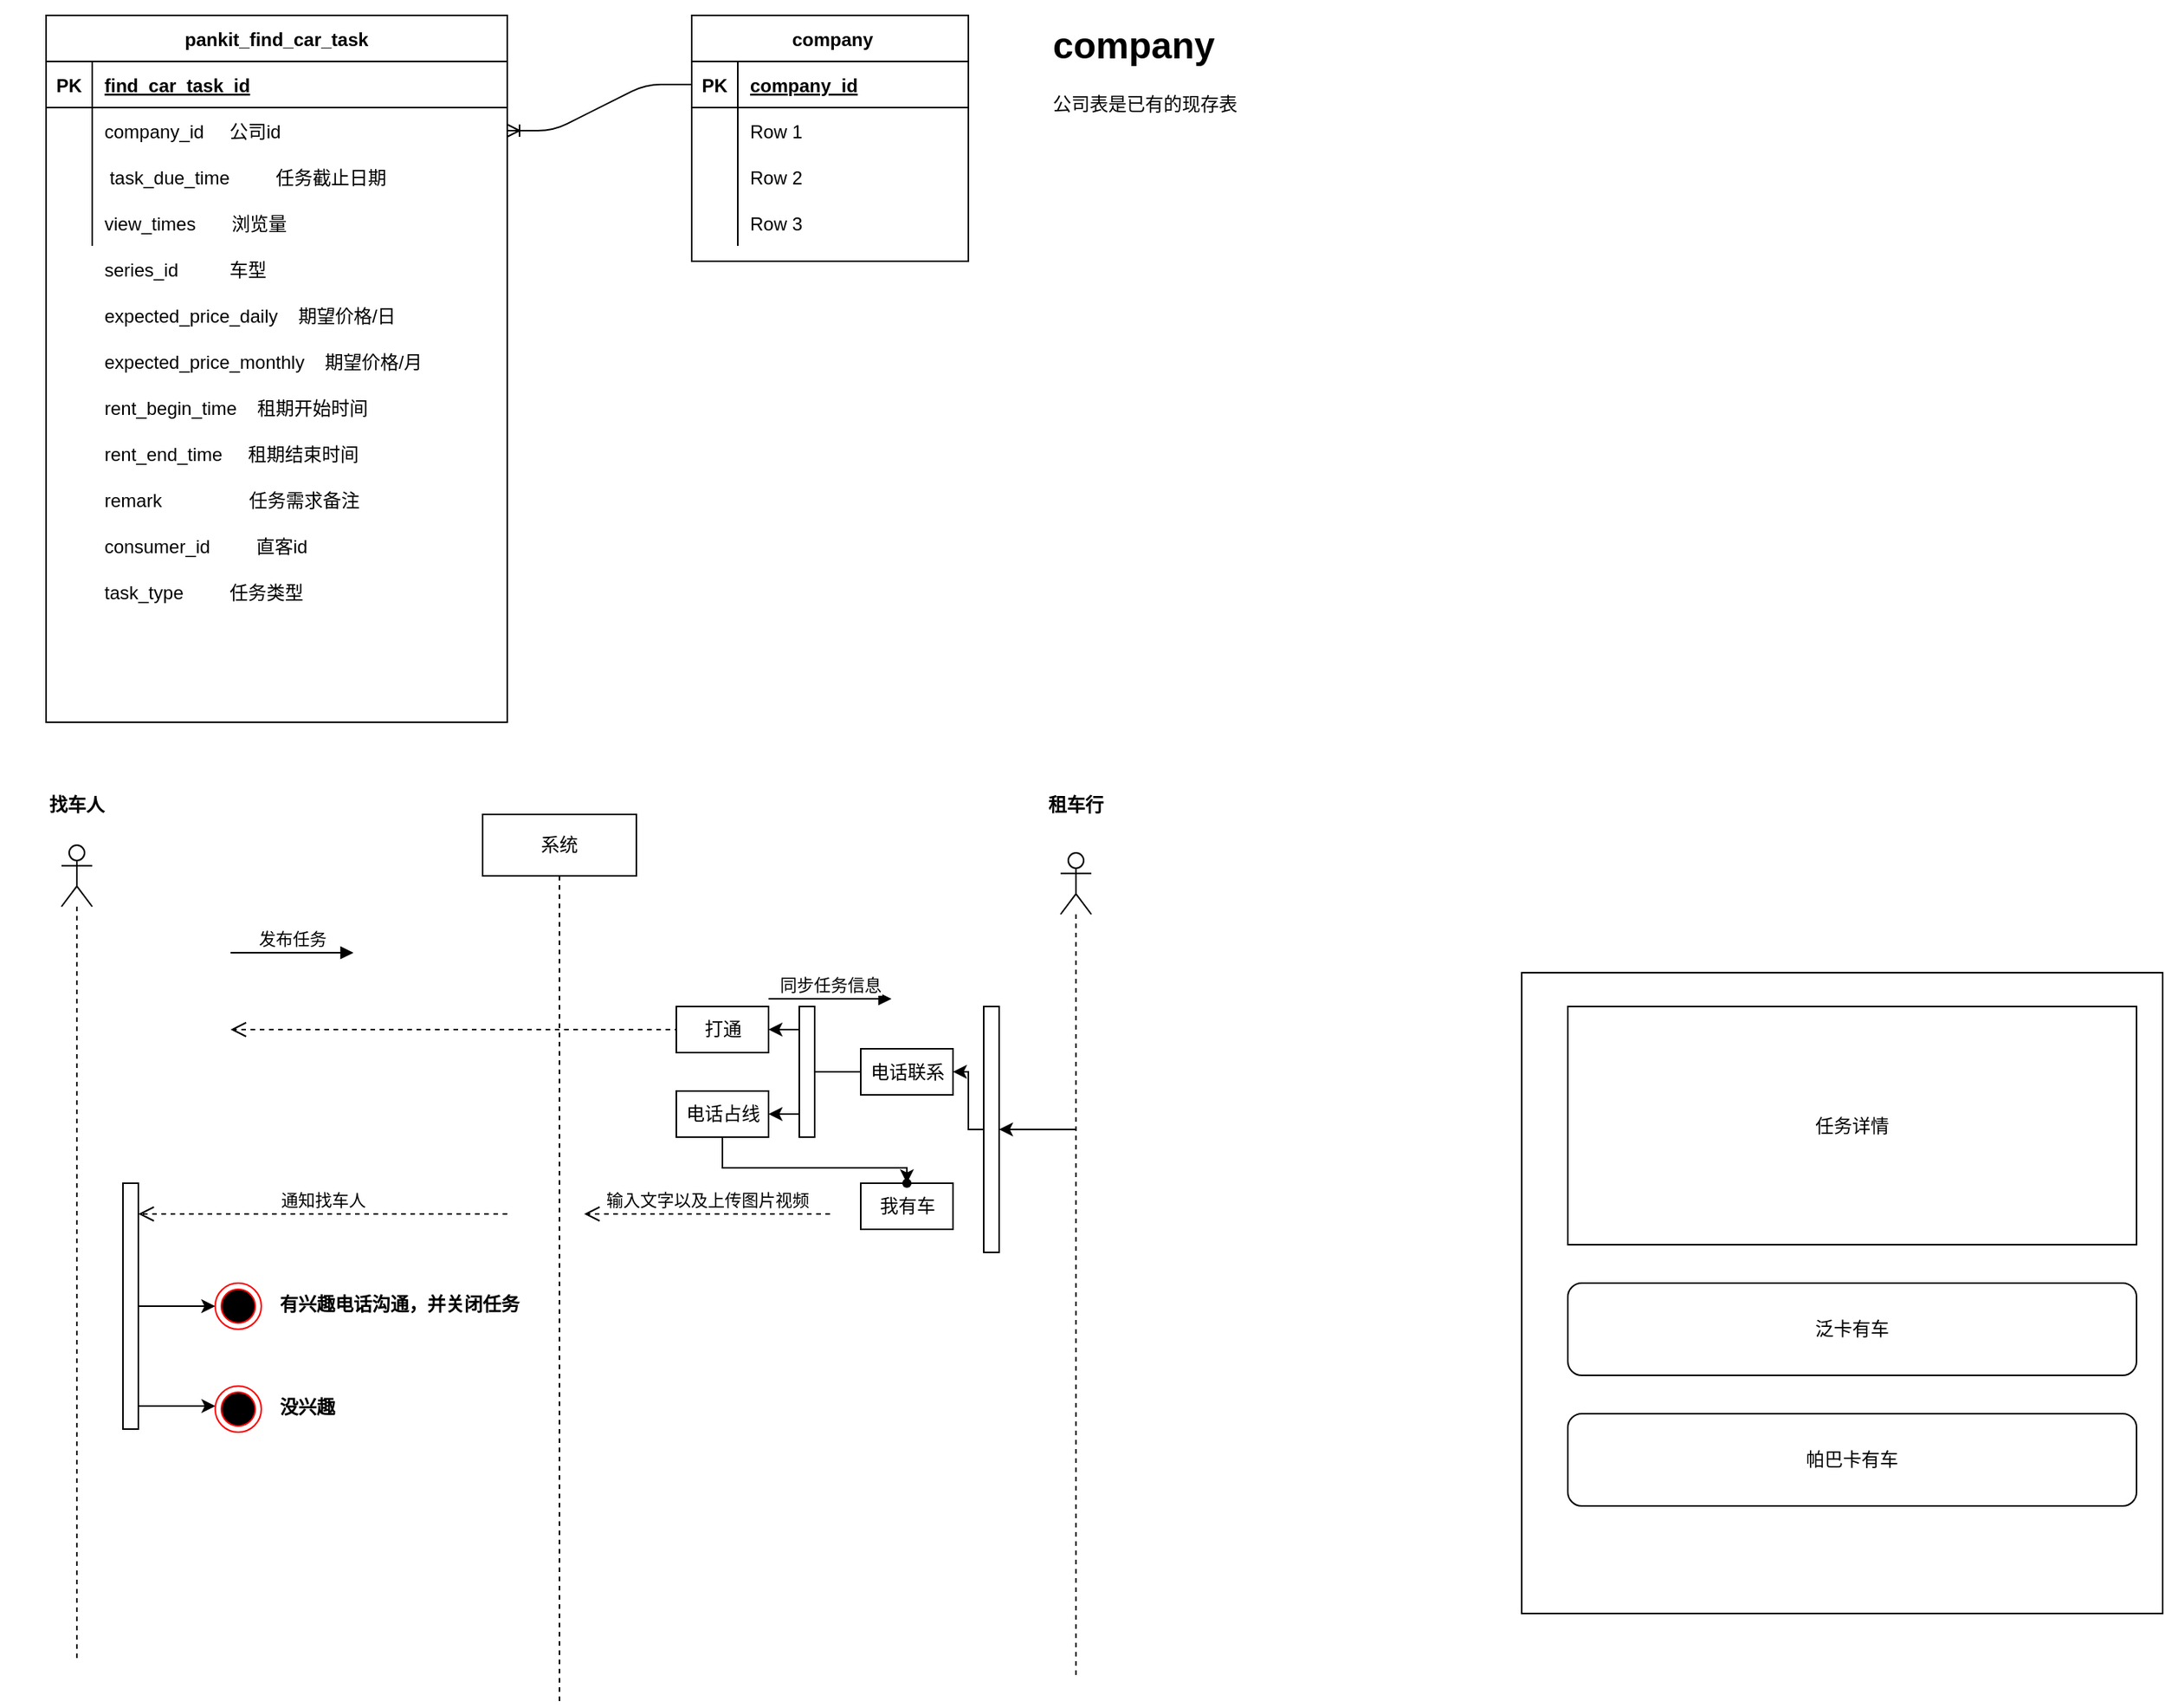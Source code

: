 <mxfile version="14.7.6" type="github">
  <diagram id="8k5BUobeZM2Fq3TYLOyZ" name="Page-1">
    <mxGraphModel dx="946" dy="513" grid="1" gridSize="10" guides="1" tooltips="1" connect="1" arrows="1" fold="1" page="1" pageScale="1" pageWidth="827" pageHeight="1169" math="0" shadow="0">
      <root>
        <mxCell id="0" />
        <mxCell id="1" parent="0" />
        <mxCell id="n1vq1RGN9CpY1nImC2C8-1" value="pankit_find_car_task" style="shape=table;startSize=30;container=1;collapsible=1;childLayout=tableLayout;fixedRows=1;rowLines=0;fontStyle=1;align=center;resizeLast=1;" parent="1" vertex="1">
          <mxGeometry x="80" y="40" width="300" height="460" as="geometry" />
        </mxCell>
        <mxCell id="n1vq1RGN9CpY1nImC2C8-2" value="" style="shape=partialRectangle;collapsible=0;dropTarget=0;pointerEvents=0;fillColor=none;top=0;left=0;bottom=1;right=0;points=[[0,0.5],[1,0.5]];portConstraint=eastwest;" parent="n1vq1RGN9CpY1nImC2C8-1" vertex="1">
          <mxGeometry y="30" width="300" height="30" as="geometry" />
        </mxCell>
        <mxCell id="n1vq1RGN9CpY1nImC2C8-3" value="PK" style="shape=partialRectangle;connectable=0;fillColor=none;top=0;left=0;bottom=0;right=0;fontStyle=1;overflow=hidden;" parent="n1vq1RGN9CpY1nImC2C8-2" vertex="1">
          <mxGeometry width="30" height="30" as="geometry" />
        </mxCell>
        <mxCell id="n1vq1RGN9CpY1nImC2C8-4" value="find_car_task_id" style="shape=partialRectangle;connectable=0;fillColor=none;top=0;left=0;bottom=0;right=0;align=left;spacingLeft=6;fontStyle=5;overflow=hidden;" parent="n1vq1RGN9CpY1nImC2C8-2" vertex="1">
          <mxGeometry x="30" width="270" height="30" as="geometry" />
        </mxCell>
        <mxCell id="n1vq1RGN9CpY1nImC2C8-5" value="" style="shape=partialRectangle;collapsible=0;dropTarget=0;pointerEvents=0;fillColor=none;top=0;left=0;bottom=0;right=0;points=[[0,0.5],[1,0.5]];portConstraint=eastwest;" parent="n1vq1RGN9CpY1nImC2C8-1" vertex="1">
          <mxGeometry y="60" width="300" height="30" as="geometry" />
        </mxCell>
        <mxCell id="n1vq1RGN9CpY1nImC2C8-6" value="" style="shape=partialRectangle;connectable=0;fillColor=none;top=0;left=0;bottom=0;right=0;editable=1;overflow=hidden;" parent="n1vq1RGN9CpY1nImC2C8-5" vertex="1">
          <mxGeometry width="30" height="30" as="geometry" />
        </mxCell>
        <mxCell id="n1vq1RGN9CpY1nImC2C8-7" value="company_id     公司id" style="shape=partialRectangle;connectable=0;fillColor=none;top=0;left=0;bottom=0;right=0;align=left;spacingLeft=6;overflow=hidden;" parent="n1vq1RGN9CpY1nImC2C8-5" vertex="1">
          <mxGeometry x="30" width="270" height="30" as="geometry" />
        </mxCell>
        <mxCell id="n1vq1RGN9CpY1nImC2C8-8" value="" style="shape=partialRectangle;collapsible=0;dropTarget=0;pointerEvents=0;fillColor=none;top=0;left=0;bottom=0;right=0;points=[[0,0.5],[1,0.5]];portConstraint=eastwest;" parent="n1vq1RGN9CpY1nImC2C8-1" vertex="1">
          <mxGeometry y="90" width="300" height="30" as="geometry" />
        </mxCell>
        <mxCell id="n1vq1RGN9CpY1nImC2C8-9" value="" style="shape=partialRectangle;connectable=0;fillColor=none;top=0;left=0;bottom=0;right=0;editable=1;overflow=hidden;" parent="n1vq1RGN9CpY1nImC2C8-8" vertex="1">
          <mxGeometry width="30" height="30" as="geometry" />
        </mxCell>
        <mxCell id="n1vq1RGN9CpY1nImC2C8-10" value=" task_due_time         任务截止日期" style="shape=partialRectangle;connectable=0;fillColor=none;top=0;left=0;bottom=0;right=0;align=left;spacingLeft=6;overflow=hidden;" parent="n1vq1RGN9CpY1nImC2C8-8" vertex="1">
          <mxGeometry x="30" width="270" height="30" as="geometry" />
        </mxCell>
        <mxCell id="n1vq1RGN9CpY1nImC2C8-11" value="" style="shape=partialRectangle;collapsible=0;dropTarget=0;pointerEvents=0;fillColor=none;top=0;left=0;bottom=0;right=0;points=[[0,0.5],[1,0.5]];portConstraint=eastwest;" parent="n1vq1RGN9CpY1nImC2C8-1" vertex="1">
          <mxGeometry y="120" width="300" height="30" as="geometry" />
        </mxCell>
        <mxCell id="n1vq1RGN9CpY1nImC2C8-12" value="" style="shape=partialRectangle;connectable=0;fillColor=none;top=0;left=0;bottom=0;right=0;editable=1;overflow=hidden;" parent="n1vq1RGN9CpY1nImC2C8-11" vertex="1">
          <mxGeometry width="30" height="30" as="geometry" />
        </mxCell>
        <mxCell id="n1vq1RGN9CpY1nImC2C8-13" value="view_times       浏览量" style="shape=partialRectangle;connectable=0;fillColor=none;top=0;left=0;bottom=0;right=0;align=left;spacingLeft=6;overflow=hidden;" parent="n1vq1RGN9CpY1nImC2C8-11" vertex="1">
          <mxGeometry x="30" width="270" height="30" as="geometry" />
        </mxCell>
        <mxCell id="n1vq1RGN9CpY1nImC2C8-14" value="series_id          车型" style="shape=partialRectangle;connectable=0;fillColor=none;top=0;left=0;bottom=0;right=0;align=left;spacingLeft=6;overflow=hidden;" parent="1" vertex="1">
          <mxGeometry x="110" y="190" width="150" height="30" as="geometry" />
        </mxCell>
        <mxCell id="n1vq1RGN9CpY1nImC2C8-15" value="expected_price_daily    期望价格/日" style="shape=partialRectangle;connectable=0;fillColor=none;top=0;left=0;bottom=0;right=0;align=left;spacingLeft=6;overflow=hidden;" parent="1" vertex="1">
          <mxGeometry x="110" y="220" width="210" height="30" as="geometry" />
        </mxCell>
        <mxCell id="n1vq1RGN9CpY1nImC2C8-16" value="expected_price_monthly    期望价格/月" style="shape=partialRectangle;connectable=0;fillColor=none;top=0;left=0;bottom=0;right=0;align=left;spacingLeft=6;overflow=hidden;" parent="1" vertex="1">
          <mxGeometry x="110" y="250" width="220" height="30" as="geometry" />
        </mxCell>
        <mxCell id="n1vq1RGN9CpY1nImC2C8-17" value="rent_begin_time    租期开始时间" style="shape=partialRectangle;connectable=0;fillColor=none;top=0;left=0;bottom=0;right=0;align=left;spacingLeft=6;overflow=hidden;" parent="1" vertex="1">
          <mxGeometry x="110" y="280" width="220" height="30" as="geometry" />
        </mxCell>
        <mxCell id="n1vq1RGN9CpY1nImC2C8-18" value="rent_end_time     租期结束时间" style="shape=partialRectangle;connectable=0;fillColor=none;top=0;left=0;bottom=0;right=0;align=left;spacingLeft=6;overflow=hidden;" parent="1" vertex="1">
          <mxGeometry x="110" y="310" width="220" height="30" as="geometry" />
        </mxCell>
        <mxCell id="n1vq1RGN9CpY1nImC2C8-19" value="remark                 任务需求备注    " style="shape=partialRectangle;connectable=0;fillColor=none;top=0;left=0;bottom=0;right=0;align=left;spacingLeft=6;overflow=hidden;" parent="1" vertex="1">
          <mxGeometry x="110" y="340" width="220" height="30" as="geometry" />
        </mxCell>
        <mxCell id="n1vq1RGN9CpY1nImC2C8-20" value=" company" style="shape=table;startSize=30;container=1;collapsible=1;childLayout=tableLayout;fixedRows=1;rowLines=0;fontStyle=1;align=center;resizeLast=1;" parent="1" vertex="1">
          <mxGeometry x="500" y="40" width="180" height="160" as="geometry" />
        </mxCell>
        <mxCell id="n1vq1RGN9CpY1nImC2C8-21" value="" style="shape=partialRectangle;collapsible=0;dropTarget=0;pointerEvents=0;fillColor=none;top=0;left=0;bottom=1;right=0;points=[[0,0.5],[1,0.5]];portConstraint=eastwest;" parent="n1vq1RGN9CpY1nImC2C8-20" vertex="1">
          <mxGeometry y="30" width="180" height="30" as="geometry" />
        </mxCell>
        <mxCell id="n1vq1RGN9CpY1nImC2C8-22" value="PK" style="shape=partialRectangle;connectable=0;fillColor=none;top=0;left=0;bottom=0;right=0;fontStyle=1;overflow=hidden;" parent="n1vq1RGN9CpY1nImC2C8-21" vertex="1">
          <mxGeometry width="30" height="30" as="geometry" />
        </mxCell>
        <mxCell id="n1vq1RGN9CpY1nImC2C8-23" value="company_id" style="shape=partialRectangle;connectable=0;fillColor=none;top=0;left=0;bottom=0;right=0;align=left;spacingLeft=6;fontStyle=5;overflow=hidden;" parent="n1vq1RGN9CpY1nImC2C8-21" vertex="1">
          <mxGeometry x="30" width="150" height="30" as="geometry" />
        </mxCell>
        <mxCell id="n1vq1RGN9CpY1nImC2C8-24" value="" style="shape=partialRectangle;collapsible=0;dropTarget=0;pointerEvents=0;fillColor=none;top=0;left=0;bottom=0;right=0;points=[[0,0.5],[1,0.5]];portConstraint=eastwest;" parent="n1vq1RGN9CpY1nImC2C8-20" vertex="1">
          <mxGeometry y="60" width="180" height="30" as="geometry" />
        </mxCell>
        <mxCell id="n1vq1RGN9CpY1nImC2C8-25" value="" style="shape=partialRectangle;connectable=0;fillColor=none;top=0;left=0;bottom=0;right=0;editable=1;overflow=hidden;" parent="n1vq1RGN9CpY1nImC2C8-24" vertex="1">
          <mxGeometry width="30" height="30" as="geometry" />
        </mxCell>
        <mxCell id="n1vq1RGN9CpY1nImC2C8-26" value="Row 1" style="shape=partialRectangle;connectable=0;fillColor=none;top=0;left=0;bottom=0;right=0;align=left;spacingLeft=6;overflow=hidden;" parent="n1vq1RGN9CpY1nImC2C8-24" vertex="1">
          <mxGeometry x="30" width="150" height="30" as="geometry" />
        </mxCell>
        <mxCell id="n1vq1RGN9CpY1nImC2C8-27" value="" style="shape=partialRectangle;collapsible=0;dropTarget=0;pointerEvents=0;fillColor=none;top=0;left=0;bottom=0;right=0;points=[[0,0.5],[1,0.5]];portConstraint=eastwest;" parent="n1vq1RGN9CpY1nImC2C8-20" vertex="1">
          <mxGeometry y="90" width="180" height="30" as="geometry" />
        </mxCell>
        <mxCell id="n1vq1RGN9CpY1nImC2C8-28" value="" style="shape=partialRectangle;connectable=0;fillColor=none;top=0;left=0;bottom=0;right=0;editable=1;overflow=hidden;" parent="n1vq1RGN9CpY1nImC2C8-27" vertex="1">
          <mxGeometry width="30" height="30" as="geometry" />
        </mxCell>
        <mxCell id="n1vq1RGN9CpY1nImC2C8-29" value="Row 2" style="shape=partialRectangle;connectable=0;fillColor=none;top=0;left=0;bottom=0;right=0;align=left;spacingLeft=6;overflow=hidden;" parent="n1vq1RGN9CpY1nImC2C8-27" vertex="1">
          <mxGeometry x="30" width="150" height="30" as="geometry" />
        </mxCell>
        <mxCell id="n1vq1RGN9CpY1nImC2C8-30" value="" style="shape=partialRectangle;collapsible=0;dropTarget=0;pointerEvents=0;fillColor=none;top=0;left=0;bottom=0;right=0;points=[[0,0.5],[1,0.5]];portConstraint=eastwest;" parent="n1vq1RGN9CpY1nImC2C8-20" vertex="1">
          <mxGeometry y="120" width="180" height="30" as="geometry" />
        </mxCell>
        <mxCell id="n1vq1RGN9CpY1nImC2C8-31" value="" style="shape=partialRectangle;connectable=0;fillColor=none;top=0;left=0;bottom=0;right=0;editable=1;overflow=hidden;" parent="n1vq1RGN9CpY1nImC2C8-30" vertex="1">
          <mxGeometry width="30" height="30" as="geometry" />
        </mxCell>
        <mxCell id="n1vq1RGN9CpY1nImC2C8-32" value="Row 3" style="shape=partialRectangle;connectable=0;fillColor=none;top=0;left=0;bottom=0;right=0;align=left;spacingLeft=6;overflow=hidden;" parent="n1vq1RGN9CpY1nImC2C8-30" vertex="1">
          <mxGeometry x="30" width="150" height="30" as="geometry" />
        </mxCell>
        <mxCell id="n1vq1RGN9CpY1nImC2C8-33" value="&lt;h1&gt;company&lt;/h1&gt;&lt;p&gt;公司表是已有的现存表&lt;/p&gt;" style="text;html=1;strokeColor=none;fillColor=none;spacing=5;spacingTop=-20;whiteSpace=wrap;overflow=hidden;rounded=0;" parent="1" vertex="1">
          <mxGeometry x="730" y="40" width="190" height="120" as="geometry" />
        </mxCell>
        <mxCell id="n1vq1RGN9CpY1nImC2C8-44" value="" style="edgeStyle=entityRelationEdgeStyle;fontSize=12;html=1;endArrow=ERoneToMany;exitX=0;exitY=0.5;exitDx=0;exitDy=0;entryX=1;entryY=0.5;entryDx=0;entryDy=0;" parent="1" source="n1vq1RGN9CpY1nImC2C8-21" target="n1vq1RGN9CpY1nImC2C8-5" edge="1">
          <mxGeometry width="100" height="100" relative="1" as="geometry">
            <mxPoint x="420" y="330" as="sourcePoint" />
            <mxPoint x="520" y="230" as="targetPoint" />
          </mxGeometry>
        </mxCell>
        <mxCell id="n1vq1RGN9CpY1nImC2C8-46" value="consumer_id         直客id  " style="shape=partialRectangle;connectable=0;fillColor=none;top=0;left=0;bottom=0;right=0;align=left;spacingLeft=6;overflow=hidden;" parent="1" vertex="1">
          <mxGeometry x="110" y="370" width="220" height="30" as="geometry" />
        </mxCell>
        <mxCell id="n1vq1RGN9CpY1nImC2C8-47" value="task_type         任务类型    " style="shape=partialRectangle;connectable=0;fillColor=none;top=0;left=0;bottom=0;right=0;align=left;spacingLeft=6;overflow=hidden;" parent="1" vertex="1">
          <mxGeometry x="110" y="400" width="220" height="30" as="geometry" />
        </mxCell>
        <mxCell id="D6emJO6gncerDsMfMN6X-3" value="" style="shape=umlLifeline;participant=umlActor;perimeter=lifelinePerimeter;whiteSpace=wrap;html=1;container=1;collapsible=0;recursiveResize=0;verticalAlign=top;spacingTop=36;outlineConnect=0;" vertex="1" parent="1">
          <mxGeometry x="90" y="580" width="20" height="530" as="geometry" />
        </mxCell>
        <mxCell id="D6emJO6gncerDsMfMN6X-26" value="" style="edgeStyle=orthogonalEdgeStyle;rounded=0;orthogonalLoop=1;jettySize=auto;html=1;" edge="1" parent="1" source="D6emJO6gncerDsMfMN6X-4" target="D6emJO6gncerDsMfMN6X-25">
          <mxGeometry relative="1" as="geometry">
            <Array as="points">
              <mxPoint x="730" y="765" />
              <mxPoint x="730" y="765" />
            </Array>
          </mxGeometry>
        </mxCell>
        <mxCell id="D6emJO6gncerDsMfMN6X-4" value="" style="shape=umlLifeline;participant=umlActor;perimeter=lifelinePerimeter;whiteSpace=wrap;html=1;container=1;collapsible=0;recursiveResize=0;verticalAlign=top;spacingTop=36;outlineConnect=0;" vertex="1" parent="1">
          <mxGeometry x="740" y="585" width="20" height="535" as="geometry" />
        </mxCell>
        <mxCell id="D6emJO6gncerDsMfMN6X-5" value="系统" style="shape=umlLifeline;perimeter=lifelinePerimeter;whiteSpace=wrap;html=1;container=1;collapsible=0;recursiveResize=0;outlineConnect=0;" vertex="1" parent="1">
          <mxGeometry x="364" y="560" width="100" height="580" as="geometry" />
        </mxCell>
        <mxCell id="D6emJO6gncerDsMfMN6X-30" value="输入文字以及上传图片视频" style="html=1;verticalAlign=bottom;endArrow=open;dashed=1;endSize=8;" edge="1" parent="D6emJO6gncerDsMfMN6X-5">
          <mxGeometry relative="1" as="geometry">
            <mxPoint x="226" y="260" as="sourcePoint" />
            <mxPoint x="66" y="260" as="targetPoint" />
          </mxGeometry>
        </mxCell>
        <mxCell id="D6emJO6gncerDsMfMN6X-34" value="" style="html=1;verticalAlign=bottom;endArrow=open;dashed=1;endSize=8;" edge="1" parent="D6emJO6gncerDsMfMN6X-5">
          <mxGeometry relative="1" as="geometry">
            <mxPoint x="146" y="140" as="sourcePoint" />
            <mxPoint x="-164" y="140" as="targetPoint" />
          </mxGeometry>
        </mxCell>
        <mxCell id="D6emJO6gncerDsMfMN6X-7" value="找车人" style="text;align=center;fontStyle=1;verticalAlign=middle;spacingLeft=3;spacingRight=3;strokeColor=none;rotatable=0;points=[[0,0.5],[1,0.5]];portConstraint=eastwest;" vertex="1" parent="1">
          <mxGeometry x="50" y="540" width="100" height="26" as="geometry" />
        </mxCell>
        <mxCell id="D6emJO6gncerDsMfMN6X-8" value="租车行" style="text;align=center;fontStyle=1;verticalAlign=middle;spacingLeft=3;spacingRight=3;strokeColor=none;rotatable=0;points=[[0,0.5],[1,0.5]];portConstraint=eastwest;" vertex="1" parent="1">
          <mxGeometry x="700" y="540" width="100" height="26" as="geometry" />
        </mxCell>
        <mxCell id="D6emJO6gncerDsMfMN6X-18" value="发布任务" style="html=1;verticalAlign=bottom;endArrow=block;" edge="1" parent="1">
          <mxGeometry width="80" relative="1" as="geometry">
            <mxPoint x="200" y="650" as="sourcePoint" />
            <mxPoint x="280" y="650" as="targetPoint" />
          </mxGeometry>
        </mxCell>
        <mxCell id="D6emJO6gncerDsMfMN6X-19" value="同步任务信息" style="html=1;verticalAlign=bottom;endArrow=block;" edge="1" parent="1">
          <mxGeometry width="80" relative="1" as="geometry">
            <mxPoint x="550" y="680" as="sourcePoint" />
            <mxPoint x="630" y="680" as="targetPoint" />
          </mxGeometry>
        </mxCell>
        <mxCell id="D6emJO6gncerDsMfMN6X-39" value="" style="edgeStyle=orthogonalEdgeStyle;rounded=0;orthogonalLoop=1;jettySize=auto;html=1;entryX=1;entryY=0.5;entryDx=0;entryDy=0;" edge="1" parent="1" source="D6emJO6gncerDsMfMN6X-25" target="D6emJO6gncerDsMfMN6X-27">
          <mxGeometry relative="1" as="geometry">
            <Array as="points">
              <mxPoint x="680" y="765" />
              <mxPoint x="680" y="728" />
            </Array>
          </mxGeometry>
        </mxCell>
        <mxCell id="D6emJO6gncerDsMfMN6X-25" value="" style="html=1;points=[];perimeter=orthogonalPerimeter;" vertex="1" parent="1">
          <mxGeometry x="690" y="685" width="10" height="160" as="geometry" />
        </mxCell>
        <mxCell id="D6emJO6gncerDsMfMN6X-38" value="" style="edgeStyle=orthogonalEdgeStyle;rounded=0;orthogonalLoop=1;jettySize=auto;html=1;" edge="1" parent="1" source="D6emJO6gncerDsMfMN6X-27" target="D6emJO6gncerDsMfMN6X-33">
          <mxGeometry relative="1" as="geometry" />
        </mxCell>
        <mxCell id="D6emJO6gncerDsMfMN6X-27" value="电话联系" style="html=1;" vertex="1" parent="1">
          <mxGeometry x="610" y="712.5" width="60" height="30" as="geometry" />
        </mxCell>
        <mxCell id="D6emJO6gncerDsMfMN6X-40" value="" style="edgeStyle=orthogonalEdgeStyle;rounded=0;orthogonalLoop=1;jettySize=auto;html=1;entryX=1;entryY=0.5;entryDx=0;entryDy=0;" edge="1" parent="1" source="D6emJO6gncerDsMfMN6X-28" target="D6emJO6gncerDsMfMN6X-32">
          <mxGeometry relative="1" as="geometry">
            <Array as="points">
              <mxPoint x="560" y="700" />
              <mxPoint x="560" y="700" />
            </Array>
          </mxGeometry>
        </mxCell>
        <mxCell id="D6emJO6gncerDsMfMN6X-28" value="" style="html=1;points=[];perimeter=orthogonalPerimeter;" vertex="1" parent="1">
          <mxGeometry x="570" y="685" width="10" height="85" as="geometry" />
        </mxCell>
        <mxCell id="D6emJO6gncerDsMfMN6X-29" value="我有车" style="html=1;" vertex="1" parent="1">
          <mxGeometry x="610" y="800" width="60" height="30" as="geometry" />
        </mxCell>
        <mxCell id="D6emJO6gncerDsMfMN6X-32" value="打通" style="html=1;" vertex="1" parent="1">
          <mxGeometry x="490" y="685" width="60" height="30" as="geometry" />
        </mxCell>
        <mxCell id="D6emJO6gncerDsMfMN6X-37" value="" style="edgeStyle=orthogonalEdgeStyle;rounded=0;orthogonalLoop=1;jettySize=auto;html=1;" edge="1" parent="1" source="D6emJO6gncerDsMfMN6X-33" target="D6emJO6gncerDsMfMN6X-36">
          <mxGeometry relative="1" as="geometry">
            <Array as="points">
              <mxPoint x="520" y="790" />
              <mxPoint x="640" y="790" />
            </Array>
          </mxGeometry>
        </mxCell>
        <mxCell id="D6emJO6gncerDsMfMN6X-33" value="电话占线" style="html=1;" vertex="1" parent="1">
          <mxGeometry x="490" y="740" width="60" height="30" as="geometry" />
        </mxCell>
        <mxCell id="D6emJO6gncerDsMfMN6X-36" value="" style="shape=waypoint;size=6;pointerEvents=1;points=[];fillColor=#ffffff;resizable=0;rotatable=0;perimeter=centerPerimeter;snapToPoint=1;" vertex="1" parent="1">
          <mxGeometry x="620" y="780" width="40" height="40" as="geometry" />
        </mxCell>
        <mxCell id="D6emJO6gncerDsMfMN6X-41" value="通知找车人" style="html=1;verticalAlign=bottom;endArrow=open;dashed=1;endSize=8;" edge="1" parent="1">
          <mxGeometry relative="1" as="geometry">
            <mxPoint x="380" y="820" as="sourcePoint" />
            <mxPoint x="140" y="820" as="targetPoint" />
          </mxGeometry>
        </mxCell>
        <mxCell id="D6emJO6gncerDsMfMN6X-50" value="" style="edgeStyle=orthogonalEdgeStyle;rounded=0;orthogonalLoop=1;jettySize=auto;html=1;" edge="1" parent="1" source="D6emJO6gncerDsMfMN6X-43" target="D6emJO6gncerDsMfMN6X-48">
          <mxGeometry relative="1" as="geometry">
            <Array as="points">
              <mxPoint x="150" y="945" />
              <mxPoint x="150" y="945" />
            </Array>
          </mxGeometry>
        </mxCell>
        <mxCell id="D6emJO6gncerDsMfMN6X-55" value="" style="edgeStyle=orthogonalEdgeStyle;rounded=0;orthogonalLoop=1;jettySize=auto;html=1;" edge="1" parent="1" source="D6emJO6gncerDsMfMN6X-43" target="D6emJO6gncerDsMfMN6X-53">
          <mxGeometry relative="1" as="geometry" />
        </mxCell>
        <mxCell id="D6emJO6gncerDsMfMN6X-43" value="" style="html=1;points=[];perimeter=orthogonalPerimeter;" vertex="1" parent="1">
          <mxGeometry x="130" y="800" width="10" height="160" as="geometry" />
        </mxCell>
        <mxCell id="D6emJO6gncerDsMfMN6X-48" value="" style="ellipse;html=1;shape=endState;fillColor=#000000;strokeColor=#ff0000;" vertex="1" parent="1">
          <mxGeometry x="190" y="932" width="30" height="30" as="geometry" />
        </mxCell>
        <mxCell id="D6emJO6gncerDsMfMN6X-49" value="没兴趣" style="text;align=center;fontStyle=1;verticalAlign=middle;spacingLeft=3;spacingRight=3;strokeColor=none;rotatable=0;points=[[0,0.5],[1,0.5]];portConstraint=eastwest;" vertex="1" parent="1">
          <mxGeometry x="210" y="932" width="80" height="26" as="geometry" />
        </mxCell>
        <mxCell id="D6emJO6gncerDsMfMN6X-53" value="" style="ellipse;html=1;shape=endState;fillColor=#000000;strokeColor=#ff0000;" vertex="1" parent="1">
          <mxGeometry x="190" y="865" width="30" height="30" as="geometry" />
        </mxCell>
        <mxCell id="D6emJO6gncerDsMfMN6X-56" value="有兴趣电话沟通，并关闭任务" style="text;align=center;fontStyle=1;verticalAlign=middle;spacingLeft=3;spacingRight=3;strokeColor=none;rotatable=0;points=[[0,0.5],[1,0.5]];portConstraint=eastwest;" vertex="1" parent="1">
          <mxGeometry x="230" y="865" width="160" height="26" as="geometry" />
        </mxCell>
        <mxCell id="D6emJO6gncerDsMfMN6X-58" value="" style="whiteSpace=wrap;html=1;aspect=fixed;" vertex="1" parent="1">
          <mxGeometry x="1040" y="663" width="417" height="417" as="geometry" />
        </mxCell>
        <mxCell id="D6emJO6gncerDsMfMN6X-60" value="任务详情" style="rounded=0;whiteSpace=wrap;html=1;" vertex="1" parent="1">
          <mxGeometry x="1070" y="685" width="370" height="155" as="geometry" />
        </mxCell>
        <mxCell id="D6emJO6gncerDsMfMN6X-61" value="泛卡有车" style="rounded=1;whiteSpace=wrap;html=1;" vertex="1" parent="1">
          <mxGeometry x="1070" y="865" width="370" height="60" as="geometry" />
        </mxCell>
        <mxCell id="D6emJO6gncerDsMfMN6X-62" value="帕巴卡有车" style="rounded=1;whiteSpace=wrap;html=1;" vertex="1" parent="1">
          <mxGeometry x="1070" y="950" width="370" height="60" as="geometry" />
        </mxCell>
      </root>
    </mxGraphModel>
  </diagram>
</mxfile>
